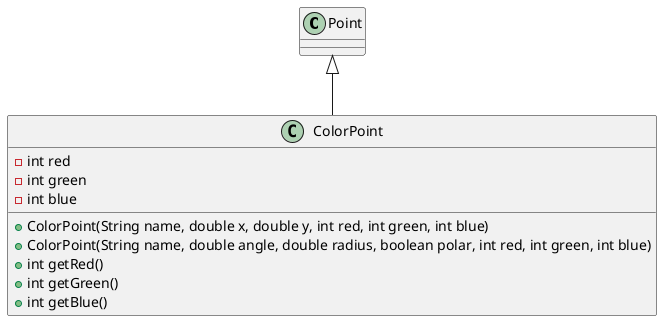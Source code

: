 @startuml

class Point {
}

class ColorPoint {
    - int red
    - int green
    - int blue
    + ColorPoint(String name, double x, double y, int red, int green, int blue)
    + ColorPoint(String name, double angle, double radius, boolean polar, int red, int green, int blue)
    + int getRed()
    + int getGreen()
    + int getBlue()
}

Point <|-- ColorPoint

@enduml